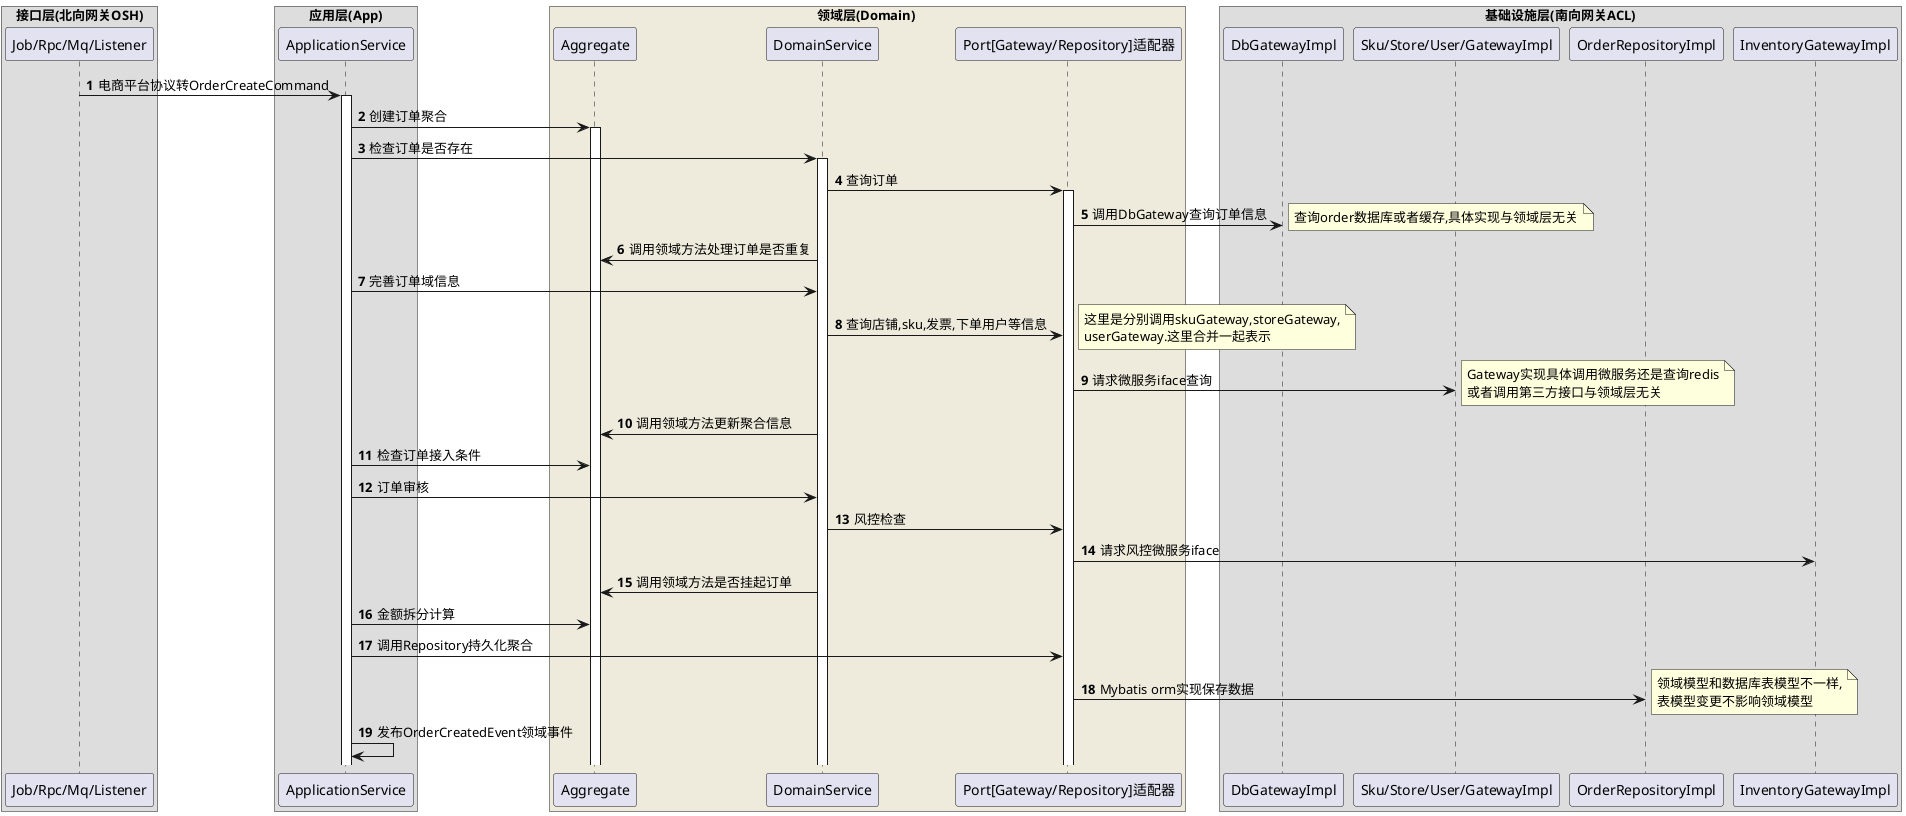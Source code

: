 @startuml
'https://plantuml.com/sequence-diagram
autonumber
participant "Port[Gateway/Repository]适配器" as Port

box 接口层(北向网关OSH)
participant "Job/Rpc/Mq/Listener"
end box
box 应用层(App)
participant ApplicationService
end box
box 领域层(Domain) #EEEBDC
participant Aggregate
participant DomainService
participant Port
end box
box 基础设施层(南向网关ACL)
participant DbGatewayImpl
participant "Sku/Store/User/GatewayImpl"
participant OrderRepositoryImpl
participant InventoryGatewayImpl
end box

"Job/Rpc/Mq/Listener" -> ApplicationService: 电商平台协议转OrderCreateCommand
activate ApplicationService
ApplicationService -> Aggregate:创建订单聚合
activate Aggregate
ApplicationService -> DomainService:检查订单是否存在
activate DomainService
DomainService ->  Port:查询订单
activate Port
Port -> DbGatewayImpl:调用DbGateway查询订单信息
note right
  查询order数据库或者缓存,具体实现与领域层无关
end note
DomainService -> Aggregate:调用领域方法处理订单是否重复
ApplicationService -> DomainService:完善订单域信息
DomainService ->  Port:查询店铺,sku,发票,下单用户等信息
note right
  这里是分别调用skuGateway,storeGateway,
  userGateway.这里合并一起表示
end note
Port -> "Sku/Store/User/GatewayImpl": 请求微服务iface查询
note right
  Gateway实现具体调用微服务还是查询redis
  或者调用第三方接口与领域层无关
end note
DomainService -> Aggregate:调用领域方法更新聚合信息
ApplicationService -> Aggregate:检查订单接入条件
ApplicationService -> DomainService:订单审核
DomainService ->  Port:风控检查
Port -> InventoryGatewayImpl: 请求风控微服务iface
DomainService -> Aggregate:调用领域方法是否挂起订单
ApplicationService -> Aggregate:金额拆分计算
ApplicationService -> Port:调用Repository持久化聚合
Port ->OrderRepositoryImpl: Mybatis orm实现保存数据
note right
  领域模型和数据库表模型不一样,
  表模型变更不影响领域模型
end note
ApplicationService ->ApplicationService:发布OrderCreatedEvent领域事件
@enduml